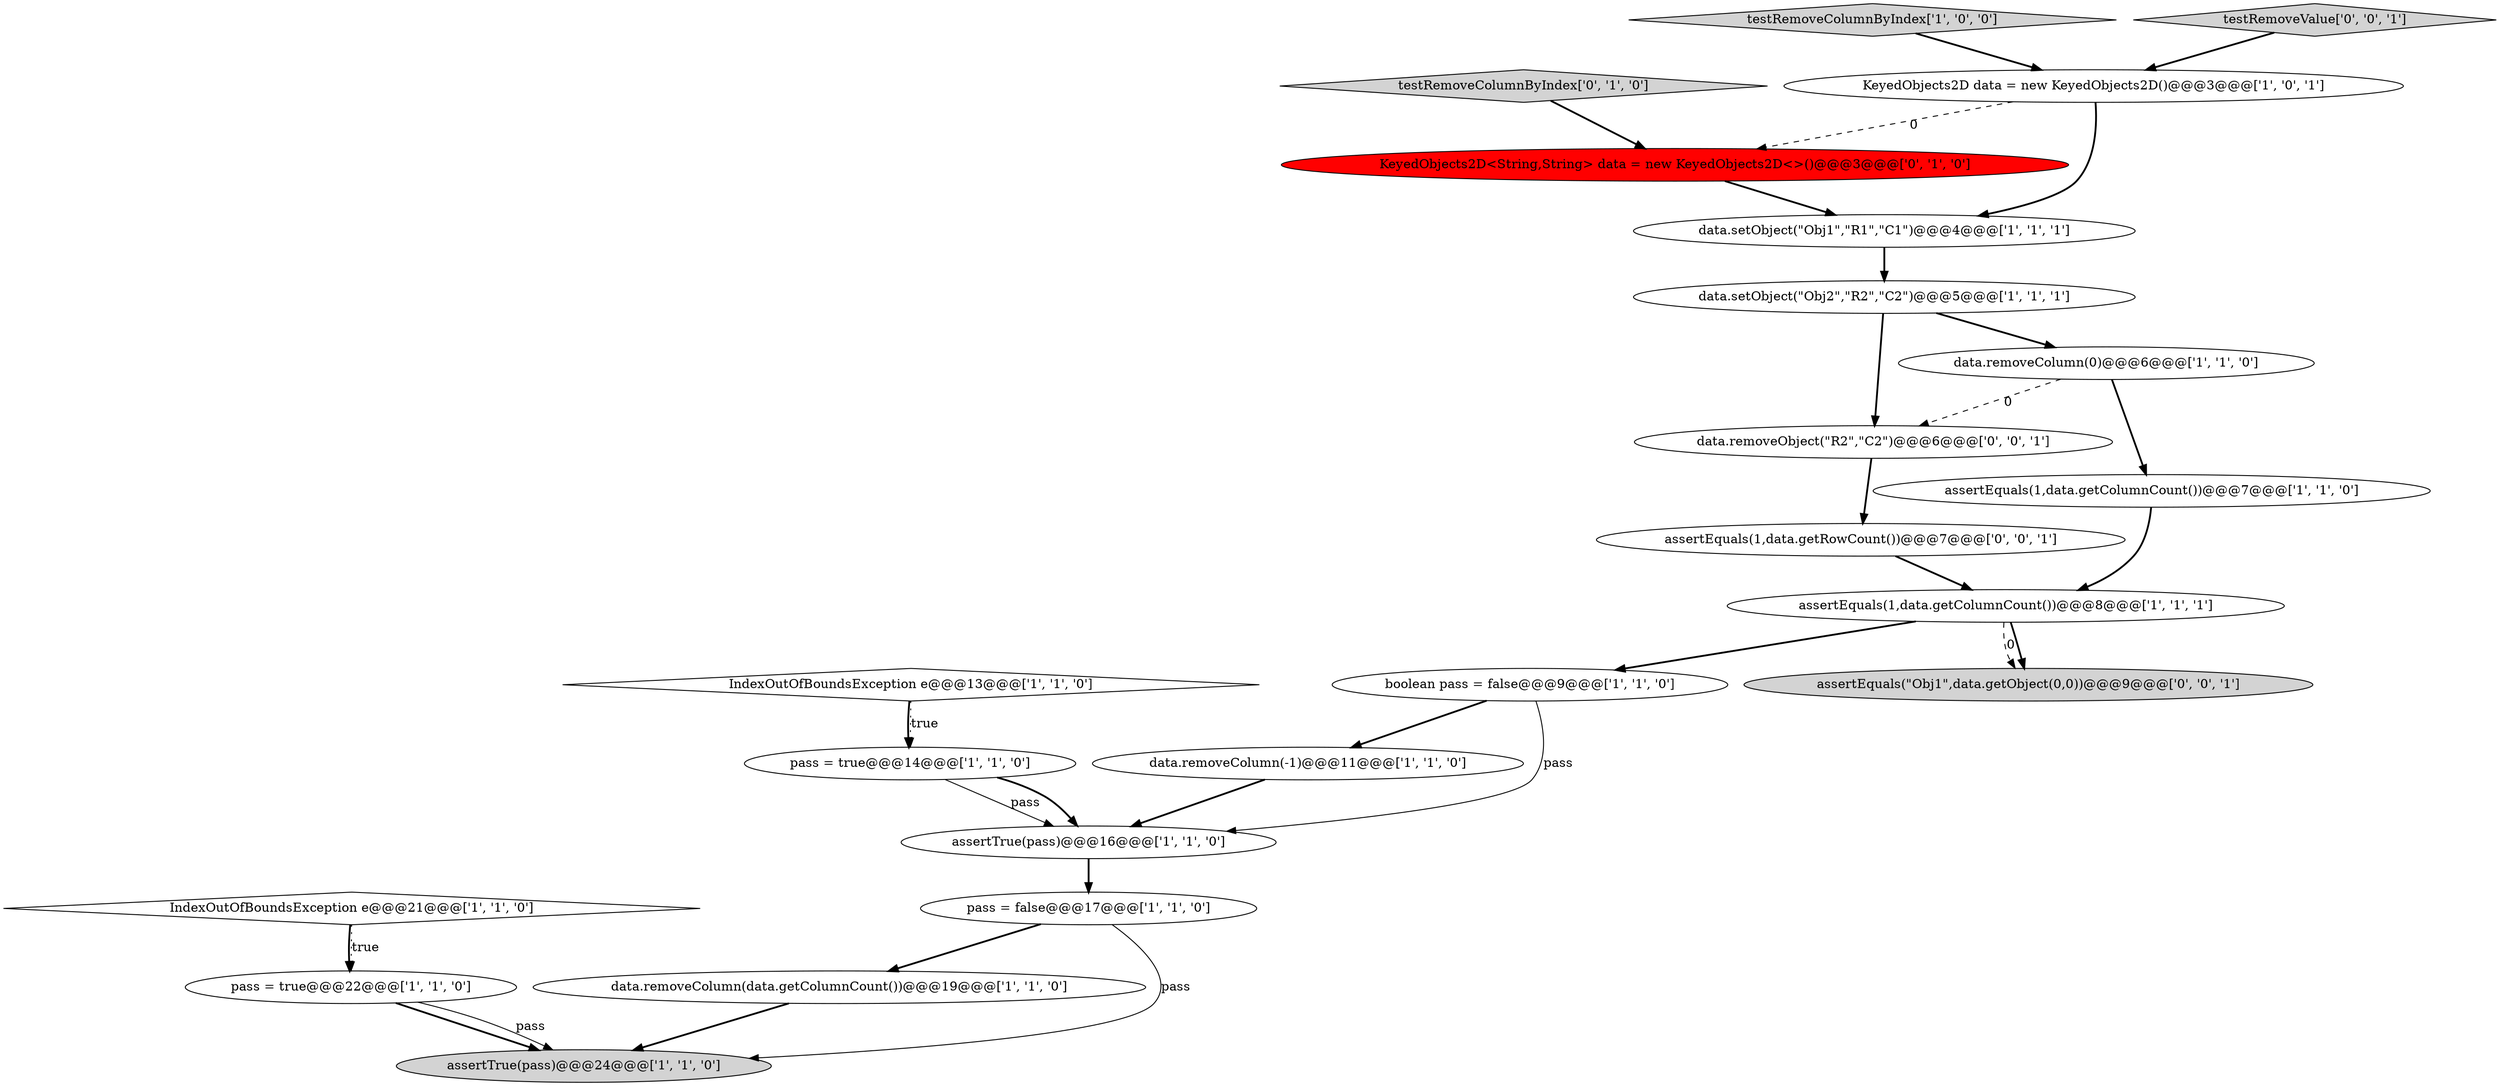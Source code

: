 digraph {
5 [style = filled, label = "data.setObject(\"Obj1\",\"R1\",\"C1\")@@@4@@@['1', '1', '1']", fillcolor = white, shape = ellipse image = "AAA0AAABBB1BBB"];
18 [style = filled, label = "testRemoveColumnByIndex['0', '1', '0']", fillcolor = lightgray, shape = diamond image = "AAA0AAABBB2BBB"];
1 [style = filled, label = "data.removeColumn(data.getColumnCount())@@@19@@@['1', '1', '0']", fillcolor = white, shape = ellipse image = "AAA0AAABBB1BBB"];
2 [style = filled, label = "data.removeColumn(-1)@@@11@@@['1', '1', '0']", fillcolor = white, shape = ellipse image = "AAA0AAABBB1BBB"];
8 [style = filled, label = "assertTrue(pass)@@@16@@@['1', '1', '0']", fillcolor = white, shape = ellipse image = "AAA0AAABBB1BBB"];
10 [style = filled, label = "pass = true@@@22@@@['1', '1', '0']", fillcolor = white, shape = ellipse image = "AAA0AAABBB1BBB"];
4 [style = filled, label = "KeyedObjects2D data = new KeyedObjects2D()@@@3@@@['1', '0', '1']", fillcolor = white, shape = ellipse image = "AAA0AAABBB1BBB"];
9 [style = filled, label = "IndexOutOfBoundsException e@@@21@@@['1', '1', '0']", fillcolor = white, shape = diamond image = "AAA0AAABBB1BBB"];
0 [style = filled, label = "boolean pass = false@@@9@@@['1', '1', '0']", fillcolor = white, shape = ellipse image = "AAA0AAABBB1BBB"];
16 [style = filled, label = "testRemoveColumnByIndex['1', '0', '0']", fillcolor = lightgray, shape = diamond image = "AAA0AAABBB1BBB"];
21 [style = filled, label = "data.removeObject(\"R2\",\"C2\")@@@6@@@['0', '0', '1']", fillcolor = white, shape = ellipse image = "AAA0AAABBB3BBB"];
15 [style = filled, label = "pass = false@@@17@@@['1', '1', '0']", fillcolor = white, shape = ellipse image = "AAA0AAABBB1BBB"];
6 [style = filled, label = "data.setObject(\"Obj2\",\"R2\",\"C2\")@@@5@@@['1', '1', '1']", fillcolor = white, shape = ellipse image = "AAA0AAABBB1BBB"];
12 [style = filled, label = "assertTrue(pass)@@@24@@@['1', '1', '0']", fillcolor = lightgray, shape = ellipse image = "AAA0AAABBB1BBB"];
14 [style = filled, label = "assertEquals(1,data.getColumnCount())@@@8@@@['1', '1', '1']", fillcolor = white, shape = ellipse image = "AAA0AAABBB1BBB"];
19 [style = filled, label = "assertEquals(1,data.getRowCount())@@@7@@@['0', '0', '1']", fillcolor = white, shape = ellipse image = "AAA0AAABBB3BBB"];
22 [style = filled, label = "testRemoveValue['0', '0', '1']", fillcolor = lightgray, shape = diamond image = "AAA0AAABBB3BBB"];
20 [style = filled, label = "assertEquals(\"Obj1\",data.getObject(0,0))@@@9@@@['0', '0', '1']", fillcolor = lightgray, shape = ellipse image = "AAA0AAABBB3BBB"];
7 [style = filled, label = "data.removeColumn(0)@@@6@@@['1', '1', '0']", fillcolor = white, shape = ellipse image = "AAA0AAABBB1BBB"];
11 [style = filled, label = "assertEquals(1,data.getColumnCount())@@@7@@@['1', '1', '0']", fillcolor = white, shape = ellipse image = "AAA0AAABBB1BBB"];
3 [style = filled, label = "IndexOutOfBoundsException e@@@13@@@['1', '1', '0']", fillcolor = white, shape = diamond image = "AAA0AAABBB1BBB"];
13 [style = filled, label = "pass = true@@@14@@@['1', '1', '0']", fillcolor = white, shape = ellipse image = "AAA0AAABBB1BBB"];
17 [style = filled, label = "KeyedObjects2D<String,String> data = new KeyedObjects2D<>()@@@3@@@['0', '1', '0']", fillcolor = red, shape = ellipse image = "AAA1AAABBB2BBB"];
17->5 [style = bold, label=""];
7->11 [style = bold, label=""];
7->21 [style = dashed, label="0"];
8->15 [style = bold, label=""];
21->19 [style = bold, label=""];
4->17 [style = dashed, label="0"];
11->14 [style = bold, label=""];
0->8 [style = solid, label="pass"];
15->12 [style = solid, label="pass"];
6->21 [style = bold, label=""];
0->2 [style = bold, label=""];
18->17 [style = bold, label=""];
14->20 [style = dashed, label="0"];
9->10 [style = bold, label=""];
22->4 [style = bold, label=""];
19->14 [style = bold, label=""];
5->6 [style = bold, label=""];
14->0 [style = bold, label=""];
13->8 [style = solid, label="pass"];
10->12 [style = bold, label=""];
14->20 [style = bold, label=""];
1->12 [style = bold, label=""];
3->13 [style = bold, label=""];
13->8 [style = bold, label=""];
6->7 [style = bold, label=""];
16->4 [style = bold, label=""];
10->12 [style = solid, label="pass"];
9->10 [style = dotted, label="true"];
4->5 [style = bold, label=""];
3->13 [style = dotted, label="true"];
2->8 [style = bold, label=""];
15->1 [style = bold, label=""];
}
